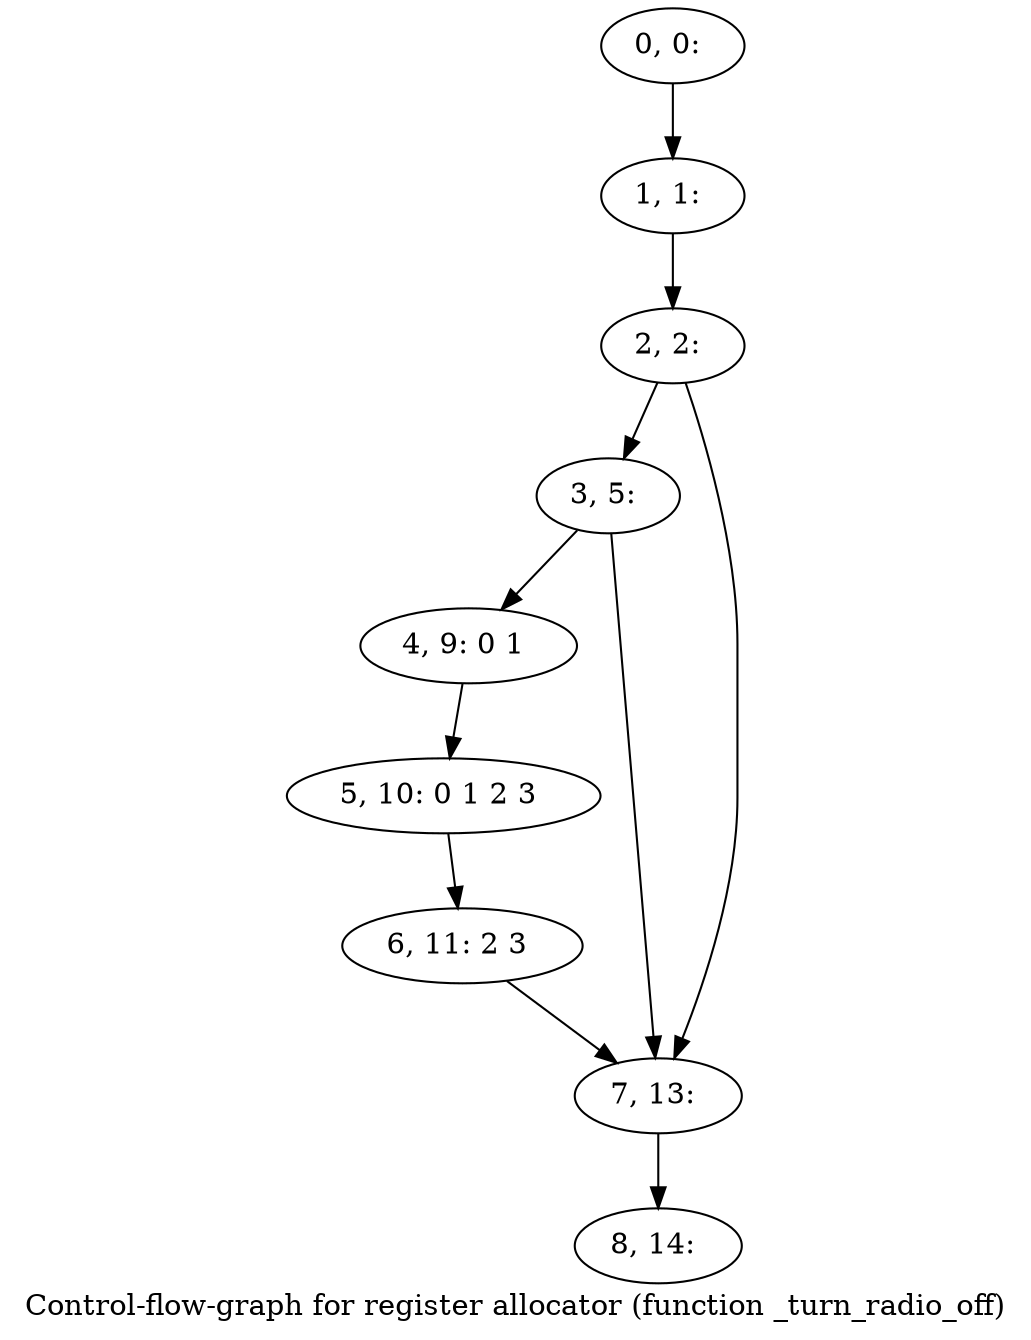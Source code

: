 digraph G {
graph [label="Control-flow-graph for register allocator (function _turn_radio_off)"]
0[label="0, 0: "];
1[label="1, 1: "];
2[label="2, 2: "];
3[label="3, 5: "];
4[label="4, 9: 0 1 "];
5[label="5, 10: 0 1 2 3 "];
6[label="6, 11: 2 3 "];
7[label="7, 13: "];
8[label="8, 14: "];
0->1 ;
1->2 ;
2->3 ;
2->7 ;
3->4 ;
3->7 ;
4->5 ;
5->6 ;
6->7 ;
7->8 ;
}
